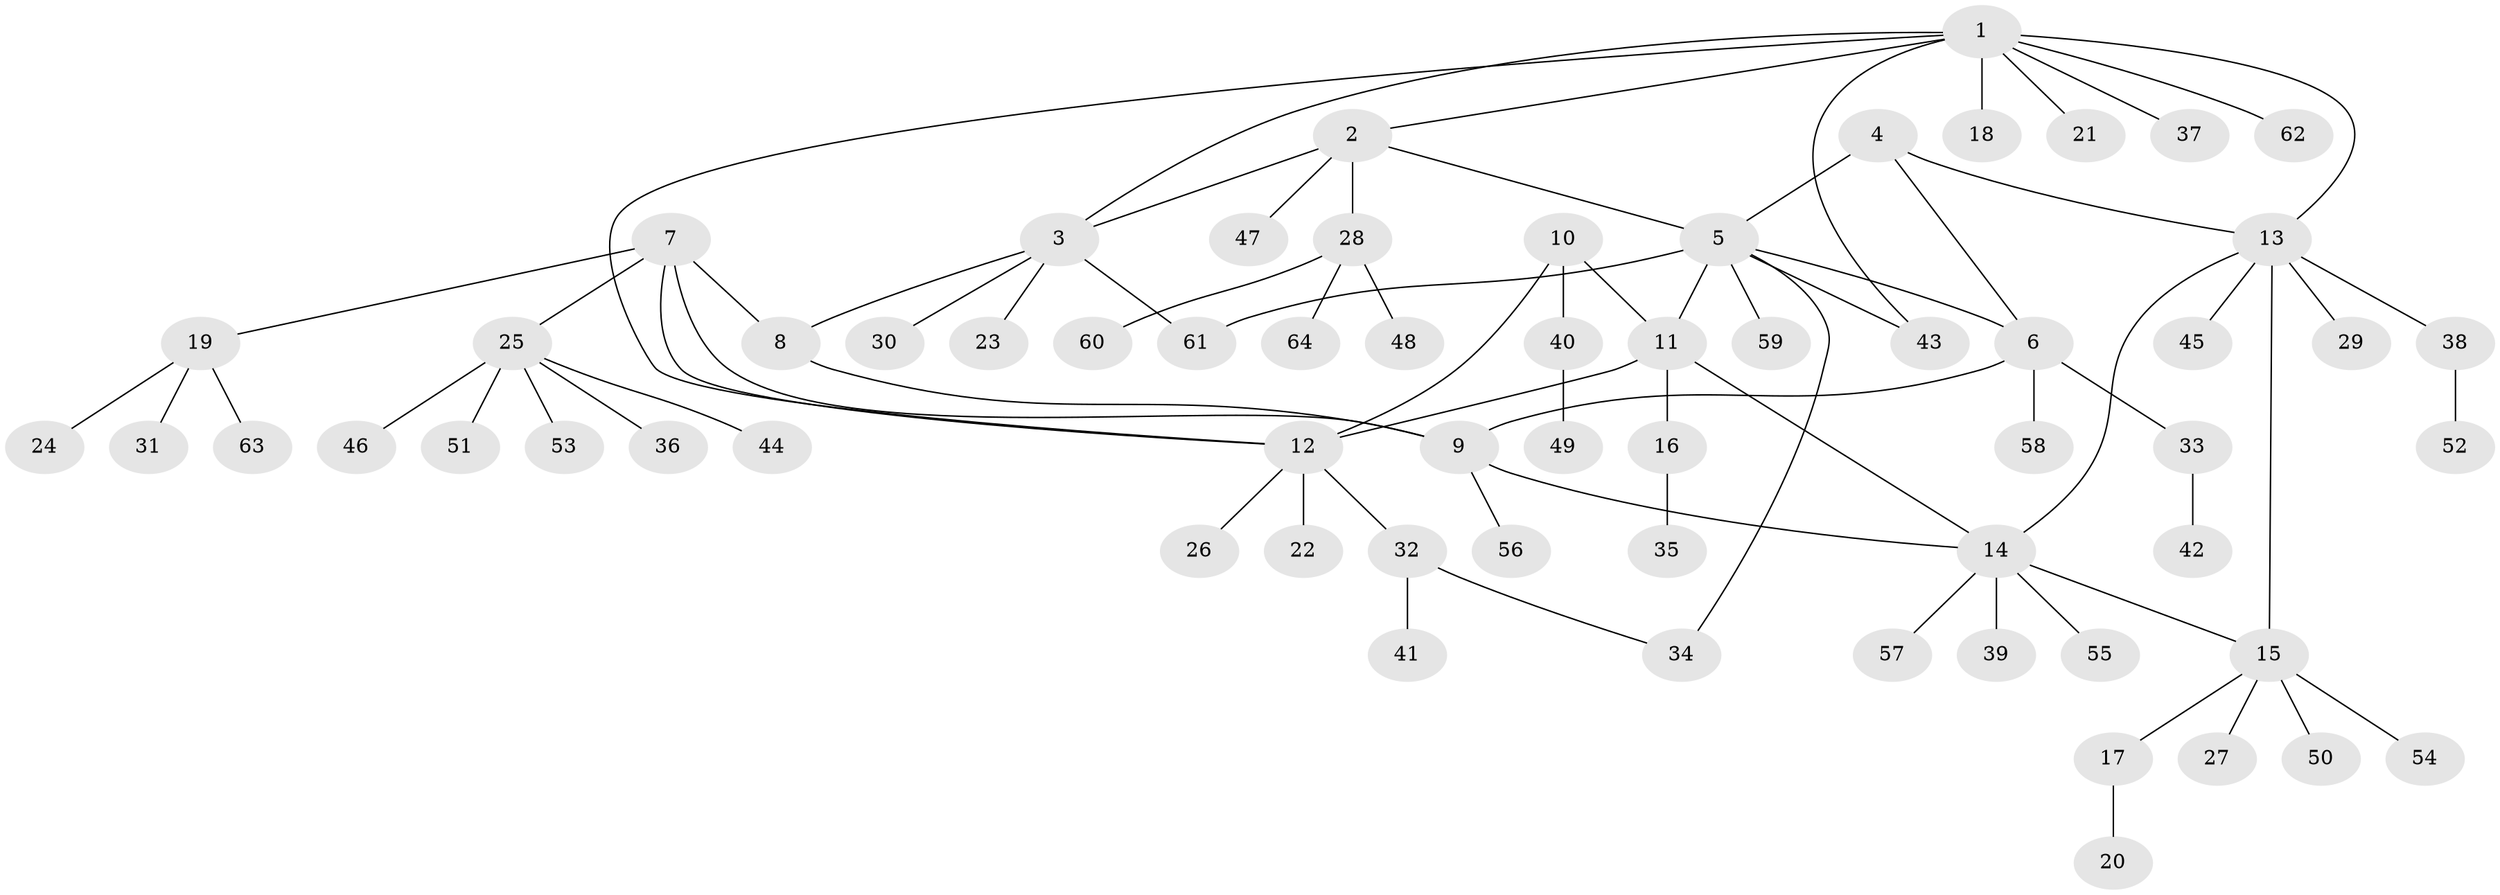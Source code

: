 // Generated by graph-tools (version 1.1) at 2025/50/03/09/25 03:50:28]
// undirected, 64 vertices, 77 edges
graph export_dot {
graph [start="1"]
  node [color=gray90,style=filled];
  1;
  2;
  3;
  4;
  5;
  6;
  7;
  8;
  9;
  10;
  11;
  12;
  13;
  14;
  15;
  16;
  17;
  18;
  19;
  20;
  21;
  22;
  23;
  24;
  25;
  26;
  27;
  28;
  29;
  30;
  31;
  32;
  33;
  34;
  35;
  36;
  37;
  38;
  39;
  40;
  41;
  42;
  43;
  44;
  45;
  46;
  47;
  48;
  49;
  50;
  51;
  52;
  53;
  54;
  55;
  56;
  57;
  58;
  59;
  60;
  61;
  62;
  63;
  64;
  1 -- 2;
  1 -- 3;
  1 -- 12;
  1 -- 13;
  1 -- 18;
  1 -- 21;
  1 -- 37;
  1 -- 43;
  1 -- 62;
  2 -- 3;
  2 -- 5;
  2 -- 28;
  2 -- 47;
  3 -- 8;
  3 -- 23;
  3 -- 30;
  3 -- 61;
  4 -- 5;
  4 -- 6;
  4 -- 13;
  5 -- 6;
  5 -- 11;
  5 -- 34;
  5 -- 43;
  5 -- 59;
  5 -- 61;
  6 -- 9;
  6 -- 33;
  6 -- 58;
  7 -- 8;
  7 -- 9;
  7 -- 12;
  7 -- 19;
  7 -- 25;
  8 -- 9;
  9 -- 14;
  9 -- 56;
  10 -- 11;
  10 -- 12;
  10 -- 40;
  11 -- 12;
  11 -- 14;
  11 -- 16;
  12 -- 22;
  12 -- 26;
  12 -- 32;
  13 -- 14;
  13 -- 15;
  13 -- 29;
  13 -- 38;
  13 -- 45;
  14 -- 15;
  14 -- 39;
  14 -- 55;
  14 -- 57;
  15 -- 17;
  15 -- 27;
  15 -- 50;
  15 -- 54;
  16 -- 35;
  17 -- 20;
  19 -- 24;
  19 -- 31;
  19 -- 63;
  25 -- 36;
  25 -- 44;
  25 -- 46;
  25 -- 51;
  25 -- 53;
  28 -- 48;
  28 -- 60;
  28 -- 64;
  32 -- 34;
  32 -- 41;
  33 -- 42;
  38 -- 52;
  40 -- 49;
}
